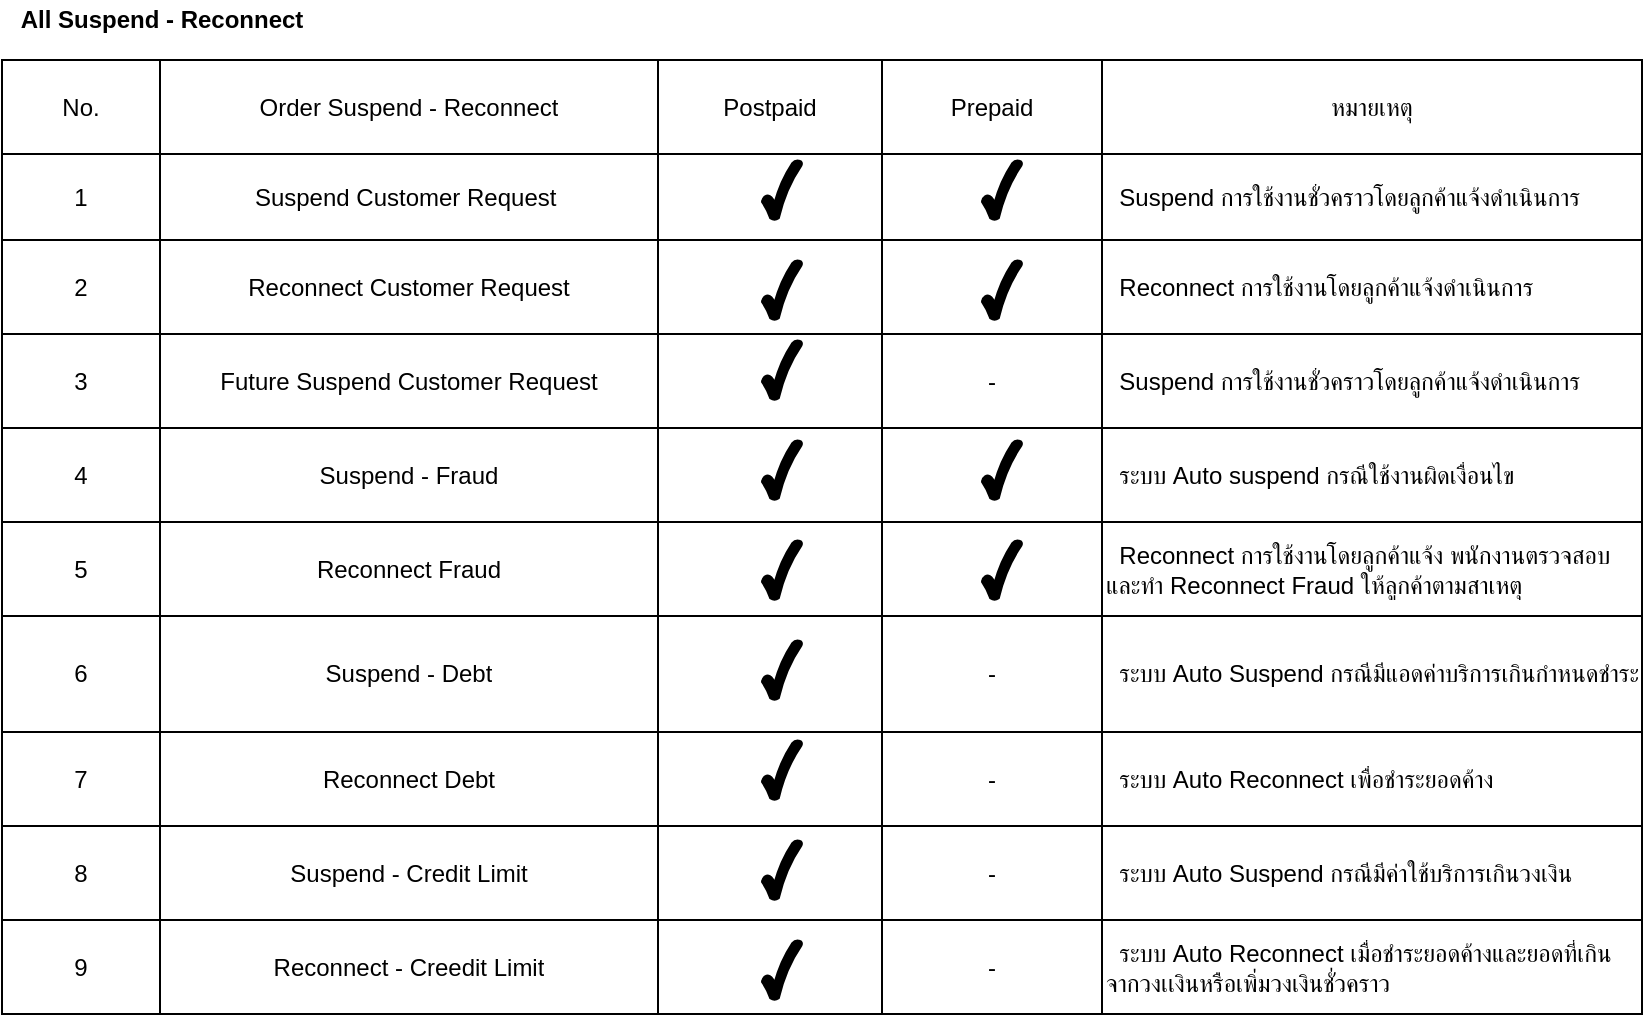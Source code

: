 <mxfile version="14.7.4" type="github" pages="2">
  <diagram id="clHqaouh2vuNAJYTrVcC" name="Information">
    <mxGraphModel dx="2066" dy="826" grid="1" gridSize="10" guides="1" tooltips="1" connect="1" arrows="1" fold="1" page="1" pageScale="1" pageWidth="850" pageHeight="1100" math="0" shadow="0">
      <root>
        <mxCell id="0" />
        <mxCell id="1" parent="0" />
        <mxCell id="kEWfRfj77trai1BPQBJ3-1" value="&lt;b&gt;All Suspend - Reconnect&lt;/b&gt;" style="text;html=1;strokeColor=none;fillColor=none;align=center;verticalAlign=middle;whiteSpace=wrap;rounded=0;" vertex="1" parent="1">
          <mxGeometry x="10" y="30" width="160" height="20" as="geometry" />
        </mxCell>
        <mxCell id="kEWfRfj77trai1BPQBJ3-58" value="" style="shape=table;html=1;whiteSpace=wrap;startSize=0;container=1;collapsible=0;childLayout=tableLayout;" vertex="1" parent="1">
          <mxGeometry x="10" y="60" width="820" height="477" as="geometry" />
        </mxCell>
        <mxCell id="kEWfRfj77trai1BPQBJ3-59" value="" style="shape=partialRectangle;html=1;whiteSpace=wrap;collapsible=0;dropTarget=0;pointerEvents=0;fillColor=none;top=0;left=0;bottom=0;right=0;points=[[0,0.5],[1,0.5]];portConstraint=eastwest;" vertex="1" parent="kEWfRfj77trai1BPQBJ3-58">
          <mxGeometry width="820" height="47" as="geometry" />
        </mxCell>
        <mxCell id="kEWfRfj77trai1BPQBJ3-60" value="No." style="shape=partialRectangle;html=1;whiteSpace=wrap;connectable=0;overflow=hidden;fillColor=none;top=0;left=0;bottom=0;right=0;" vertex="1" parent="kEWfRfj77trai1BPQBJ3-59">
          <mxGeometry width="79" height="47" as="geometry" />
        </mxCell>
        <mxCell id="kEWfRfj77trai1BPQBJ3-61" value="Order Suspend - Reconnect" style="shape=partialRectangle;html=1;whiteSpace=wrap;connectable=0;overflow=hidden;fillColor=none;top=0;left=0;bottom=0;right=0;" vertex="1" parent="kEWfRfj77trai1BPQBJ3-59">
          <mxGeometry x="79" width="249" height="47" as="geometry" />
        </mxCell>
        <mxCell id="kEWfRfj77trai1BPQBJ3-62" value="Postpaid" style="shape=partialRectangle;html=1;whiteSpace=wrap;connectable=0;overflow=hidden;fillColor=none;top=0;left=0;bottom=0;right=0;" vertex="1" parent="kEWfRfj77trai1BPQBJ3-59">
          <mxGeometry x="328" width="112" height="47" as="geometry" />
        </mxCell>
        <mxCell id="kEWfRfj77trai1BPQBJ3-63" value="Prepaid" style="shape=partialRectangle;html=1;whiteSpace=wrap;connectable=0;overflow=hidden;fillColor=none;top=0;left=0;bottom=0;right=0;" vertex="1" parent="kEWfRfj77trai1BPQBJ3-59">
          <mxGeometry x="440" width="110" height="47" as="geometry" />
        </mxCell>
        <mxCell id="kEWfRfj77trai1BPQBJ3-64" value="หมายเหตุ" style="shape=partialRectangle;html=1;whiteSpace=wrap;connectable=0;overflow=hidden;fillColor=none;top=0;left=0;bottom=0;right=0;" vertex="1" parent="kEWfRfj77trai1BPQBJ3-59">
          <mxGeometry x="550" width="270" height="47" as="geometry" />
        </mxCell>
        <mxCell id="kEWfRfj77trai1BPQBJ3-65" value="" style="shape=partialRectangle;html=1;whiteSpace=wrap;collapsible=0;dropTarget=0;pointerEvents=0;fillColor=none;top=0;left=0;bottom=0;right=0;points=[[0,0.5],[1,0.5]];portConstraint=eastwest;" vertex="1" parent="kEWfRfj77trai1BPQBJ3-58">
          <mxGeometry y="47" width="820" height="43" as="geometry" />
        </mxCell>
        <mxCell id="kEWfRfj77trai1BPQBJ3-66" value="1" style="shape=partialRectangle;html=1;whiteSpace=wrap;connectable=0;overflow=hidden;fillColor=none;top=0;left=0;bottom=0;right=0;" vertex="1" parent="kEWfRfj77trai1BPQBJ3-65">
          <mxGeometry width="79" height="43" as="geometry" />
        </mxCell>
        <mxCell id="kEWfRfj77trai1BPQBJ3-67" value="Suspend Customer Request&amp;nbsp;" style="shape=partialRectangle;html=1;whiteSpace=wrap;connectable=0;overflow=hidden;fillColor=none;top=0;left=0;bottom=0;right=0;" vertex="1" parent="kEWfRfj77trai1BPQBJ3-65">
          <mxGeometry x="79" width="249" height="43" as="geometry" />
        </mxCell>
        <mxCell id="kEWfRfj77trai1BPQBJ3-68" value="" style="shape=partialRectangle;html=1;whiteSpace=wrap;connectable=0;overflow=hidden;fillColor=none;top=0;left=0;bottom=0;right=0;" vertex="1" parent="kEWfRfj77trai1BPQBJ3-65">
          <mxGeometry x="328" width="112" height="43" as="geometry" />
        </mxCell>
        <mxCell id="kEWfRfj77trai1BPQBJ3-69" value="" style="shape=partialRectangle;html=1;whiteSpace=wrap;connectable=0;overflow=hidden;fillColor=none;top=0;left=0;bottom=0;right=0;" vertex="1" parent="kEWfRfj77trai1BPQBJ3-65">
          <mxGeometry x="440" width="110" height="43" as="geometry" />
        </mxCell>
        <mxCell id="kEWfRfj77trai1BPQBJ3-70" value="&lt;font style=&quot;font-size: 12px&quot;&gt;&amp;nbsp; Suspend การใช้งานชั่วคราวโดยลูกค้าแจ้งดำเนินการ&lt;/font&gt;" style="shape=partialRectangle;html=1;whiteSpace=wrap;connectable=0;overflow=hidden;fillColor=none;top=0;left=0;bottom=0;right=0;fontSize=10;align=left;" vertex="1" parent="kEWfRfj77trai1BPQBJ3-65">
          <mxGeometry x="550" width="270" height="43" as="geometry" />
        </mxCell>
        <mxCell id="kEWfRfj77trai1BPQBJ3-71" value="" style="shape=partialRectangle;html=1;whiteSpace=wrap;collapsible=0;dropTarget=0;pointerEvents=0;fillColor=none;top=0;left=0;bottom=0;right=0;points=[[0,0.5],[1,0.5]];portConstraint=eastwest;" vertex="1" parent="kEWfRfj77trai1BPQBJ3-58">
          <mxGeometry y="90" width="820" height="47" as="geometry" />
        </mxCell>
        <mxCell id="kEWfRfj77trai1BPQBJ3-72" value="2" style="shape=partialRectangle;html=1;whiteSpace=wrap;connectable=0;overflow=hidden;fillColor=none;top=0;left=0;bottom=0;right=0;" vertex="1" parent="kEWfRfj77trai1BPQBJ3-71">
          <mxGeometry width="79" height="47" as="geometry" />
        </mxCell>
        <mxCell id="kEWfRfj77trai1BPQBJ3-73" value="Reconnect Customer Request" style="shape=partialRectangle;html=1;whiteSpace=wrap;connectable=0;overflow=hidden;fillColor=none;top=0;left=0;bottom=0;right=0;" vertex="1" parent="kEWfRfj77trai1BPQBJ3-71">
          <mxGeometry x="79" width="249" height="47" as="geometry" />
        </mxCell>
        <mxCell id="kEWfRfj77trai1BPQBJ3-74" value="" style="shape=partialRectangle;html=1;whiteSpace=wrap;connectable=0;overflow=hidden;fillColor=none;top=0;left=0;bottom=0;right=0;" vertex="1" parent="kEWfRfj77trai1BPQBJ3-71">
          <mxGeometry x="328" width="112" height="47" as="geometry" />
        </mxCell>
        <mxCell id="kEWfRfj77trai1BPQBJ3-75" value="" style="shape=partialRectangle;html=1;whiteSpace=wrap;connectable=0;overflow=hidden;fillColor=none;top=0;left=0;bottom=0;right=0;" vertex="1" parent="kEWfRfj77trai1BPQBJ3-71">
          <mxGeometry x="440" width="110" height="47" as="geometry" />
        </mxCell>
        <mxCell id="kEWfRfj77trai1BPQBJ3-76" value="&amp;nbsp; Reconnect การใช้งานโดยลูกค้าแจ้งดำเนินการ" style="shape=partialRectangle;html=1;whiteSpace=wrap;connectable=0;overflow=hidden;fillColor=none;top=0;left=0;bottom=0;right=0;align=left;" vertex="1" parent="kEWfRfj77trai1BPQBJ3-71">
          <mxGeometry x="550" width="270" height="47" as="geometry" />
        </mxCell>
        <mxCell id="kEWfRfj77trai1BPQBJ3-77" value="" style="shape=partialRectangle;html=1;whiteSpace=wrap;collapsible=0;dropTarget=0;pointerEvents=0;fillColor=none;top=0;left=0;bottom=0;right=0;points=[[0,0.5],[1,0.5]];portConstraint=eastwest;" vertex="1" parent="kEWfRfj77trai1BPQBJ3-58">
          <mxGeometry y="137" width="820" height="47" as="geometry" />
        </mxCell>
        <mxCell id="kEWfRfj77trai1BPQBJ3-78" value="3" style="shape=partialRectangle;html=1;whiteSpace=wrap;connectable=0;overflow=hidden;fillColor=none;top=0;left=0;bottom=0;right=0;" vertex="1" parent="kEWfRfj77trai1BPQBJ3-77">
          <mxGeometry width="79" height="47" as="geometry" />
        </mxCell>
        <mxCell id="kEWfRfj77trai1BPQBJ3-79" value="Future Suspend Customer Request" style="shape=partialRectangle;html=1;whiteSpace=wrap;connectable=0;overflow=hidden;fillColor=none;top=0;left=0;bottom=0;right=0;" vertex="1" parent="kEWfRfj77trai1BPQBJ3-77">
          <mxGeometry x="79" width="249" height="47" as="geometry" />
        </mxCell>
        <mxCell id="kEWfRfj77trai1BPQBJ3-80" value="" style="shape=partialRectangle;html=1;whiteSpace=wrap;connectable=0;overflow=hidden;fillColor=none;top=0;left=0;bottom=0;right=0;" vertex="1" parent="kEWfRfj77trai1BPQBJ3-77">
          <mxGeometry x="328" width="112" height="47" as="geometry" />
        </mxCell>
        <mxCell id="kEWfRfj77trai1BPQBJ3-81" value="-" style="shape=partialRectangle;html=1;whiteSpace=wrap;connectable=0;overflow=hidden;fillColor=none;top=0;left=0;bottom=0;right=0;" vertex="1" parent="kEWfRfj77trai1BPQBJ3-77">
          <mxGeometry x="440" width="110" height="47" as="geometry" />
        </mxCell>
        <mxCell id="kEWfRfj77trai1BPQBJ3-82" value="&amp;nbsp; Suspend การใช้งานชั่วคราวโดยลูกค้าแจ้งดำเนินการ" style="shape=partialRectangle;html=1;whiteSpace=wrap;connectable=0;overflow=hidden;fillColor=none;top=0;left=0;bottom=0;right=0;align=left;" vertex="1" parent="kEWfRfj77trai1BPQBJ3-77">
          <mxGeometry x="550" width="270" height="47" as="geometry" />
        </mxCell>
        <mxCell id="kEWfRfj77trai1BPQBJ3-83" value="" style="shape=partialRectangle;html=1;whiteSpace=wrap;collapsible=0;dropTarget=0;pointerEvents=0;fillColor=none;top=0;left=0;bottom=0;right=0;points=[[0,0.5],[1,0.5]];portConstraint=eastwest;" vertex="1" parent="kEWfRfj77trai1BPQBJ3-58">
          <mxGeometry y="184" width="820" height="47" as="geometry" />
        </mxCell>
        <mxCell id="kEWfRfj77trai1BPQBJ3-84" value="4" style="shape=partialRectangle;html=1;whiteSpace=wrap;connectable=0;overflow=hidden;fillColor=none;top=0;left=0;bottom=0;right=0;" vertex="1" parent="kEWfRfj77trai1BPQBJ3-83">
          <mxGeometry width="79" height="47" as="geometry" />
        </mxCell>
        <mxCell id="kEWfRfj77trai1BPQBJ3-85" value="Suspend - Fraud" style="shape=partialRectangle;html=1;whiteSpace=wrap;connectable=0;overflow=hidden;fillColor=none;top=0;left=0;bottom=0;right=0;" vertex="1" parent="kEWfRfj77trai1BPQBJ3-83">
          <mxGeometry x="79" width="249" height="47" as="geometry" />
        </mxCell>
        <mxCell id="kEWfRfj77trai1BPQBJ3-86" value="" style="shape=partialRectangle;html=1;whiteSpace=wrap;connectable=0;overflow=hidden;fillColor=none;top=0;left=0;bottom=0;right=0;" vertex="1" parent="kEWfRfj77trai1BPQBJ3-83">
          <mxGeometry x="328" width="112" height="47" as="geometry" />
        </mxCell>
        <mxCell id="kEWfRfj77trai1BPQBJ3-87" value="" style="shape=partialRectangle;html=1;whiteSpace=wrap;connectable=0;overflow=hidden;fillColor=none;top=0;left=0;bottom=0;right=0;" vertex="1" parent="kEWfRfj77trai1BPQBJ3-83">
          <mxGeometry x="440" width="110" height="47" as="geometry" />
        </mxCell>
        <mxCell id="kEWfRfj77trai1BPQBJ3-88" value="&amp;nbsp; ระบบ Auto suspend กรณีใช้งานผิดเงื่อนไข" style="shape=partialRectangle;html=1;whiteSpace=wrap;connectable=0;overflow=hidden;fillColor=none;top=0;left=0;bottom=0;right=0;align=left;" vertex="1" parent="kEWfRfj77trai1BPQBJ3-83">
          <mxGeometry x="550" width="270" height="47" as="geometry" />
        </mxCell>
        <mxCell id="kEWfRfj77trai1BPQBJ3-89" value="" style="shape=partialRectangle;html=1;whiteSpace=wrap;collapsible=0;dropTarget=0;pointerEvents=0;fillColor=none;top=0;left=0;bottom=0;right=0;points=[[0,0.5],[1,0.5]];portConstraint=eastwest;" vertex="1" parent="kEWfRfj77trai1BPQBJ3-58">
          <mxGeometry y="231" width="820" height="47" as="geometry" />
        </mxCell>
        <mxCell id="kEWfRfj77trai1BPQBJ3-90" value="5" style="shape=partialRectangle;html=1;whiteSpace=wrap;connectable=0;overflow=hidden;fillColor=none;top=0;left=0;bottom=0;right=0;" vertex="1" parent="kEWfRfj77trai1BPQBJ3-89">
          <mxGeometry width="79" height="47" as="geometry" />
        </mxCell>
        <mxCell id="kEWfRfj77trai1BPQBJ3-91" value="Reconnect Fraud" style="shape=partialRectangle;html=1;whiteSpace=wrap;connectable=0;overflow=hidden;fillColor=none;top=0;left=0;bottom=0;right=0;" vertex="1" parent="kEWfRfj77trai1BPQBJ3-89">
          <mxGeometry x="79" width="249" height="47" as="geometry" />
        </mxCell>
        <mxCell id="kEWfRfj77trai1BPQBJ3-92" value="" style="shape=partialRectangle;html=1;whiteSpace=wrap;connectable=0;overflow=hidden;fillColor=none;top=0;left=0;bottom=0;right=0;" vertex="1" parent="kEWfRfj77trai1BPQBJ3-89">
          <mxGeometry x="328" width="112" height="47" as="geometry" />
        </mxCell>
        <mxCell id="kEWfRfj77trai1BPQBJ3-93" value="" style="shape=partialRectangle;html=1;whiteSpace=wrap;connectable=0;overflow=hidden;fillColor=none;top=0;left=0;bottom=0;right=0;" vertex="1" parent="kEWfRfj77trai1BPQBJ3-89">
          <mxGeometry x="440" width="110" height="47" as="geometry" />
        </mxCell>
        <mxCell id="kEWfRfj77trai1BPQBJ3-94" value="&amp;nbsp; Reconnect การใช้งานโดยลูกค้าแจ้ง พนักงานตรวจสอบและทำ Reconnect Fraud ให้ลูกค้าตามสาเหตุ" style="shape=partialRectangle;html=1;whiteSpace=wrap;connectable=0;overflow=hidden;fillColor=none;top=0;left=0;bottom=0;right=0;align=left;" vertex="1" parent="kEWfRfj77trai1BPQBJ3-89">
          <mxGeometry x="550" width="270" height="47" as="geometry" />
        </mxCell>
        <mxCell id="kEWfRfj77trai1BPQBJ3-95" value="" style="shape=partialRectangle;html=1;whiteSpace=wrap;collapsible=0;dropTarget=0;pointerEvents=0;fillColor=none;top=0;left=0;bottom=0;right=0;points=[[0,0.5],[1,0.5]];portConstraint=eastwest;" vertex="1" parent="kEWfRfj77trai1BPQBJ3-58">
          <mxGeometry y="278" width="820" height="58" as="geometry" />
        </mxCell>
        <mxCell id="kEWfRfj77trai1BPQBJ3-96" value="6" style="shape=partialRectangle;html=1;whiteSpace=wrap;connectable=0;overflow=hidden;fillColor=none;top=0;left=0;bottom=0;right=0;" vertex="1" parent="kEWfRfj77trai1BPQBJ3-95">
          <mxGeometry width="79" height="58" as="geometry" />
        </mxCell>
        <mxCell id="kEWfRfj77trai1BPQBJ3-97" value="Suspend - Debt" style="shape=partialRectangle;html=1;whiteSpace=wrap;connectable=0;overflow=hidden;fillColor=none;top=0;left=0;bottom=0;right=0;" vertex="1" parent="kEWfRfj77trai1BPQBJ3-95">
          <mxGeometry x="79" width="249" height="58" as="geometry" />
        </mxCell>
        <mxCell id="kEWfRfj77trai1BPQBJ3-98" value="" style="shape=partialRectangle;html=1;whiteSpace=wrap;connectable=0;overflow=hidden;fillColor=none;top=0;left=0;bottom=0;right=0;" vertex="1" parent="kEWfRfj77trai1BPQBJ3-95">
          <mxGeometry x="328" width="112" height="58" as="geometry" />
        </mxCell>
        <mxCell id="kEWfRfj77trai1BPQBJ3-99" value="-" style="shape=partialRectangle;html=1;whiteSpace=wrap;connectable=0;overflow=hidden;fillColor=none;top=0;left=0;bottom=0;right=0;" vertex="1" parent="kEWfRfj77trai1BPQBJ3-95">
          <mxGeometry x="440" width="110" height="58" as="geometry" />
        </mxCell>
        <mxCell id="kEWfRfj77trai1BPQBJ3-100" value="&amp;nbsp; ระบบ Auto Suspend กรณีมีแอดค่าบริการเกินกำหนดชำระ" style="shape=partialRectangle;html=1;whiteSpace=wrap;connectable=0;overflow=hidden;fillColor=none;top=0;left=0;bottom=0;right=0;align=left;" vertex="1" parent="kEWfRfj77trai1BPQBJ3-95">
          <mxGeometry x="550" width="270" height="58" as="geometry" />
        </mxCell>
        <mxCell id="kEWfRfj77trai1BPQBJ3-101" value="" style="shape=partialRectangle;html=1;whiteSpace=wrap;collapsible=0;dropTarget=0;pointerEvents=0;fillColor=none;top=0;left=0;bottom=0;right=0;points=[[0,0.5],[1,0.5]];portConstraint=eastwest;" vertex="1" parent="kEWfRfj77trai1BPQBJ3-58">
          <mxGeometry y="336" width="820" height="47" as="geometry" />
        </mxCell>
        <mxCell id="kEWfRfj77trai1BPQBJ3-102" value="7" style="shape=partialRectangle;html=1;whiteSpace=wrap;connectable=0;overflow=hidden;fillColor=none;top=0;left=0;bottom=0;right=0;" vertex="1" parent="kEWfRfj77trai1BPQBJ3-101">
          <mxGeometry width="79" height="47" as="geometry" />
        </mxCell>
        <mxCell id="kEWfRfj77trai1BPQBJ3-103" value="Reconnect Debt" style="shape=partialRectangle;html=1;whiteSpace=wrap;connectable=0;overflow=hidden;fillColor=none;top=0;left=0;bottom=0;right=0;" vertex="1" parent="kEWfRfj77trai1BPQBJ3-101">
          <mxGeometry x="79" width="249" height="47" as="geometry" />
        </mxCell>
        <mxCell id="kEWfRfj77trai1BPQBJ3-104" value="" style="shape=partialRectangle;html=1;whiteSpace=wrap;connectable=0;overflow=hidden;fillColor=none;top=0;left=0;bottom=0;right=0;" vertex="1" parent="kEWfRfj77trai1BPQBJ3-101">
          <mxGeometry x="328" width="112" height="47" as="geometry" />
        </mxCell>
        <mxCell id="kEWfRfj77trai1BPQBJ3-105" value="-" style="shape=partialRectangle;html=1;whiteSpace=wrap;connectable=0;overflow=hidden;fillColor=none;top=0;left=0;bottom=0;right=0;" vertex="1" parent="kEWfRfj77trai1BPQBJ3-101">
          <mxGeometry x="440" width="110" height="47" as="geometry" />
        </mxCell>
        <mxCell id="kEWfRfj77trai1BPQBJ3-106" value="&amp;nbsp; ระบบ Auto Reconnect เพื่อชำระยอดค้าง" style="shape=partialRectangle;html=1;whiteSpace=wrap;connectable=0;overflow=hidden;fillColor=none;top=0;left=0;bottom=0;right=0;align=left;" vertex="1" parent="kEWfRfj77trai1BPQBJ3-101">
          <mxGeometry x="550" width="270" height="47" as="geometry" />
        </mxCell>
        <mxCell id="kEWfRfj77trai1BPQBJ3-107" value="" style="shape=partialRectangle;html=1;whiteSpace=wrap;collapsible=0;dropTarget=0;pointerEvents=0;fillColor=none;top=0;left=0;bottom=0;right=0;points=[[0,0.5],[1,0.5]];portConstraint=eastwest;" vertex="1" parent="kEWfRfj77trai1BPQBJ3-58">
          <mxGeometry y="383" width="820" height="47" as="geometry" />
        </mxCell>
        <mxCell id="kEWfRfj77trai1BPQBJ3-108" value="8" style="shape=partialRectangle;html=1;whiteSpace=wrap;connectable=0;overflow=hidden;fillColor=none;top=0;left=0;bottom=0;right=0;" vertex="1" parent="kEWfRfj77trai1BPQBJ3-107">
          <mxGeometry width="79" height="47" as="geometry" />
        </mxCell>
        <mxCell id="kEWfRfj77trai1BPQBJ3-109" value="Suspend - Credit Limit" style="shape=partialRectangle;html=1;whiteSpace=wrap;connectable=0;overflow=hidden;fillColor=none;top=0;left=0;bottom=0;right=0;" vertex="1" parent="kEWfRfj77trai1BPQBJ3-107">
          <mxGeometry x="79" width="249" height="47" as="geometry" />
        </mxCell>
        <mxCell id="kEWfRfj77trai1BPQBJ3-110" value="" style="shape=partialRectangle;html=1;whiteSpace=wrap;connectable=0;overflow=hidden;fillColor=none;top=0;left=0;bottom=0;right=0;" vertex="1" parent="kEWfRfj77trai1BPQBJ3-107">
          <mxGeometry x="328" width="112" height="47" as="geometry" />
        </mxCell>
        <mxCell id="kEWfRfj77trai1BPQBJ3-111" value="-" style="shape=partialRectangle;html=1;whiteSpace=wrap;connectable=0;overflow=hidden;fillColor=none;top=0;left=0;bottom=0;right=0;" vertex="1" parent="kEWfRfj77trai1BPQBJ3-107">
          <mxGeometry x="440" width="110" height="47" as="geometry" />
        </mxCell>
        <mxCell id="kEWfRfj77trai1BPQBJ3-112" value="&amp;nbsp; ระบบ Auto Suspend กรณีมีค่าใช้บริการเกินวงเงิน" style="shape=partialRectangle;html=1;whiteSpace=wrap;connectable=0;overflow=hidden;fillColor=none;top=0;left=0;bottom=0;right=0;align=left;" vertex="1" parent="kEWfRfj77trai1BPQBJ3-107">
          <mxGeometry x="550" width="270" height="47" as="geometry" />
        </mxCell>
        <mxCell id="kEWfRfj77trai1BPQBJ3-113" value="" style="shape=partialRectangle;html=1;whiteSpace=wrap;collapsible=0;dropTarget=0;pointerEvents=0;fillColor=none;top=0;left=0;bottom=0;right=0;points=[[0,0.5],[1,0.5]];portConstraint=eastwest;" vertex="1" parent="kEWfRfj77trai1BPQBJ3-58">
          <mxGeometry y="430" width="820" height="47" as="geometry" />
        </mxCell>
        <mxCell id="kEWfRfj77trai1BPQBJ3-114" value="9" style="shape=partialRectangle;html=1;whiteSpace=wrap;connectable=0;overflow=hidden;fillColor=none;top=0;left=0;bottom=0;right=0;" vertex="1" parent="kEWfRfj77trai1BPQBJ3-113">
          <mxGeometry width="79" height="47" as="geometry" />
        </mxCell>
        <mxCell id="kEWfRfj77trai1BPQBJ3-115" value="Reconnect - Creedit Limit" style="shape=partialRectangle;html=1;whiteSpace=wrap;connectable=0;overflow=hidden;fillColor=none;top=0;left=0;bottom=0;right=0;" vertex="1" parent="kEWfRfj77trai1BPQBJ3-113">
          <mxGeometry x="79" width="249" height="47" as="geometry" />
        </mxCell>
        <mxCell id="kEWfRfj77trai1BPQBJ3-116" value="" style="shape=partialRectangle;html=1;whiteSpace=wrap;connectable=0;overflow=hidden;fillColor=none;top=0;left=0;bottom=0;right=0;" vertex="1" parent="kEWfRfj77trai1BPQBJ3-113">
          <mxGeometry x="328" width="112" height="47" as="geometry" />
        </mxCell>
        <mxCell id="kEWfRfj77trai1BPQBJ3-117" value="-" style="shape=partialRectangle;html=1;whiteSpace=wrap;connectable=0;overflow=hidden;fillColor=none;top=0;left=0;bottom=0;right=0;" vertex="1" parent="kEWfRfj77trai1BPQBJ3-113">
          <mxGeometry x="440" width="110" height="47" as="geometry" />
        </mxCell>
        <mxCell id="kEWfRfj77trai1BPQBJ3-118" value="&amp;nbsp; ระบบ Auto Reconnect เมื่อชำระยอดค้างและยอดที่เกินจากวงเเงินหรือเพิ่มวงเงินชั่วคราว" style="shape=partialRectangle;html=1;whiteSpace=wrap;connectable=0;overflow=hidden;fillColor=none;top=0;left=0;bottom=0;right=0;align=left;" vertex="1" parent="kEWfRfj77trai1BPQBJ3-113">
          <mxGeometry x="550" width="270" height="47" as="geometry" />
        </mxCell>
        <mxCell id="kEWfRfj77trai1BPQBJ3-120" value="" style="verticalLabelPosition=bottom;verticalAlign=top;html=1;shape=mxgraph.basic.tick;startSize=0;fillColor=#000000;" vertex="1" parent="1">
          <mxGeometry x="390" y="110" width="20" height="30" as="geometry" />
        </mxCell>
        <mxCell id="kEWfRfj77trai1BPQBJ3-121" value="" style="verticalLabelPosition=bottom;verticalAlign=top;html=1;shape=mxgraph.basic.tick;startSize=0;fillColor=#000000;" vertex="1" parent="1">
          <mxGeometry x="500" y="110" width="20" height="30" as="geometry" />
        </mxCell>
        <mxCell id="kEWfRfj77trai1BPQBJ3-122" value="" style="verticalLabelPosition=bottom;verticalAlign=top;html=1;shape=mxgraph.basic.tick;startSize=0;fillColor=#000000;" vertex="1" parent="1">
          <mxGeometry x="390" y="160" width="20" height="30" as="geometry" />
        </mxCell>
        <mxCell id="kEWfRfj77trai1BPQBJ3-123" value="" style="verticalLabelPosition=bottom;verticalAlign=top;html=1;shape=mxgraph.basic.tick;startSize=0;fillColor=#000000;" vertex="1" parent="1">
          <mxGeometry x="390" y="200" width="20" height="30" as="geometry" />
        </mxCell>
        <mxCell id="kEWfRfj77trai1BPQBJ3-124" value="" style="verticalLabelPosition=bottom;verticalAlign=top;html=1;shape=mxgraph.basic.tick;startSize=0;fillColor=#000000;" vertex="1" parent="1">
          <mxGeometry x="500" y="160" width="20" height="30" as="geometry" />
        </mxCell>
        <mxCell id="kEWfRfj77trai1BPQBJ3-125" value="" style="verticalLabelPosition=bottom;verticalAlign=top;html=1;shape=mxgraph.basic.tick;startSize=0;fillColor=#000000;" vertex="1" parent="1">
          <mxGeometry x="390" y="250" width="20" height="30" as="geometry" />
        </mxCell>
        <mxCell id="kEWfRfj77trai1BPQBJ3-127" value="" style="verticalLabelPosition=bottom;verticalAlign=top;html=1;shape=mxgraph.basic.tick;startSize=0;fillColor=#000000;" vertex="1" parent="1">
          <mxGeometry x="390" y="300" width="20" height="30" as="geometry" />
        </mxCell>
        <mxCell id="kEWfRfj77trai1BPQBJ3-128" value="" style="verticalLabelPosition=bottom;verticalAlign=top;html=1;shape=mxgraph.basic.tick;startSize=0;fillColor=#000000;" vertex="1" parent="1">
          <mxGeometry x="500" y="300" width="20" height="30" as="geometry" />
        </mxCell>
        <mxCell id="kEWfRfj77trai1BPQBJ3-129" value="" style="verticalLabelPosition=bottom;verticalAlign=top;html=1;shape=mxgraph.basic.tick;startSize=0;fillColor=#000000;" vertex="1" parent="1">
          <mxGeometry x="390" y="350" width="20" height="30" as="geometry" />
        </mxCell>
        <mxCell id="kEWfRfj77trai1BPQBJ3-130" value="" style="verticalLabelPosition=bottom;verticalAlign=top;html=1;shape=mxgraph.basic.tick;startSize=0;fillColor=#000000;" vertex="1" parent="1">
          <mxGeometry x="500" y="250" width="20" height="30" as="geometry" />
        </mxCell>
        <mxCell id="kEWfRfj77trai1BPQBJ3-131" value="" style="verticalLabelPosition=bottom;verticalAlign=top;html=1;shape=mxgraph.basic.tick;startSize=0;fillColor=#000000;" vertex="1" parent="1">
          <mxGeometry x="390" y="400" width="20" height="30" as="geometry" />
        </mxCell>
        <mxCell id="kEWfRfj77trai1BPQBJ3-133" value="" style="verticalLabelPosition=bottom;verticalAlign=top;html=1;shape=mxgraph.basic.tick;startSize=0;fillColor=#000000;" vertex="1" parent="1">
          <mxGeometry x="390" y="450" width="20" height="30" as="geometry" />
        </mxCell>
        <mxCell id="kEWfRfj77trai1BPQBJ3-134" value="" style="verticalLabelPosition=bottom;verticalAlign=top;html=1;shape=mxgraph.basic.tick;startSize=0;fillColor=#000000;" vertex="1" parent="1">
          <mxGeometry x="390" y="500" width="20" height="30" as="geometry" />
        </mxCell>
      </root>
    </mxGraphModel>
  </diagram>
  <diagram id="Wdt4UMZaOXvlTfQNeFKd" name="Suspend Customer Request">
    <mxGraphModel dx="2066" dy="826" grid="1" gridSize="10" guides="1" tooltips="1" connect="1" arrows="1" fold="1" page="1" pageScale="1" pageWidth="850" pageHeight="1100" math="0" shadow="0">
      <root>
        <mxCell id="nT1t-zKtwSFTizomRfXo-0" />
        <mxCell id="nT1t-zKtwSFTizomRfXo-1" parent="nT1t-zKtwSFTizomRfXo-0" />
      </root>
    </mxGraphModel>
  </diagram>
</mxfile>

